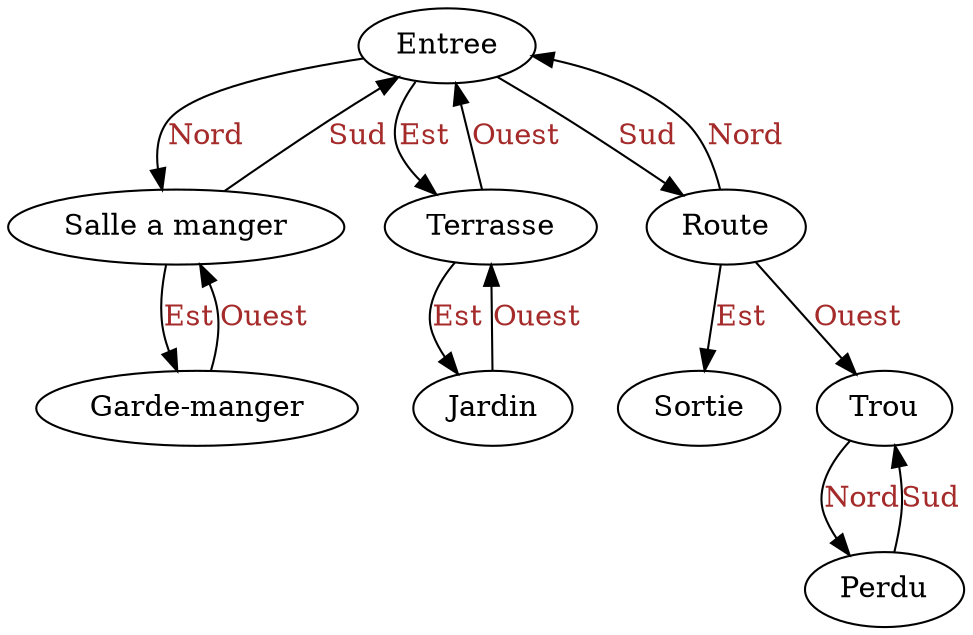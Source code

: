 digraph g{ 
"Entree" -> "Salle a manger" [label = "Nord"] [fontcolor=brown]
"Entree" -> "Terrasse" [label = "Est"] [fontcolor=brown]
"Entree" -> "Route" [label = "Sud"] [fontcolor=brown]
"Salle a manger" -> "Entree" [label = "Sud"] [fontcolor=brown]
"Salle a manger" -> "Garde-manger" [label = "Est"] [fontcolor=brown]
"Terrasse" -> "Jardin" [label = "Est"] [fontcolor=brown]
"Terrasse" -> "Entree" [label = "Ouest"] [fontcolor=brown]
"Route" -> "Entree" [label = "Nord"] [fontcolor=brown]
"Route" -> "Sortie" [label = "Est"] [fontcolor=brown]
"Route" -> "Trou" [label = "Ouest"] [fontcolor=brown]
"Garde-manger" -> "Salle a manger" [label = "Ouest"] [fontcolor=brown]
"Jardin" -> "Terrasse" [label = "Ouest"] [fontcolor=brown]
"Trou" -> "Perdu" [label = "Nord"] [fontcolor=brown]
"Perdu" -> "Trou" [label = "Sud"] [fontcolor=brown]
}